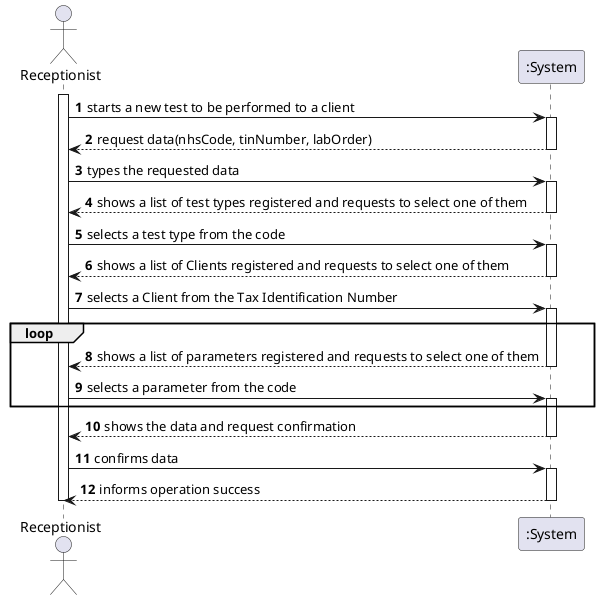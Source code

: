 @startuml
actor Receptionist as Adm
participant ":System" as System

autonumber
activate Adm
Adm -> System: starts a new test to be performed to a client
activate System
System --> Adm: request data(nhsCode, tinNumber, labOrder)
deactivate System
Adm -> System: types the requested data
activate System
System --> Adm: shows a list of test types registered and requests to select one of them
deactivate System
Adm -> System: selects a test type from the code
activate System
System --> Adm: shows a list of Clients registered and requests to select one of them
deactivate System
Adm -> System: selects a Client from the Tax Identification Number
loop
activate System
System --> Adm: shows a list of parameters registered and requests to select one of them
deactivate System
Adm -> System: selects a parameter from the code
activate System
end

System --> Adm: shows the data and request confirmation
deactivate System
Adm -> System: confirms data
activate System
System --> Adm: informs operation success
deactivate System

deactivate Adm
@enduml